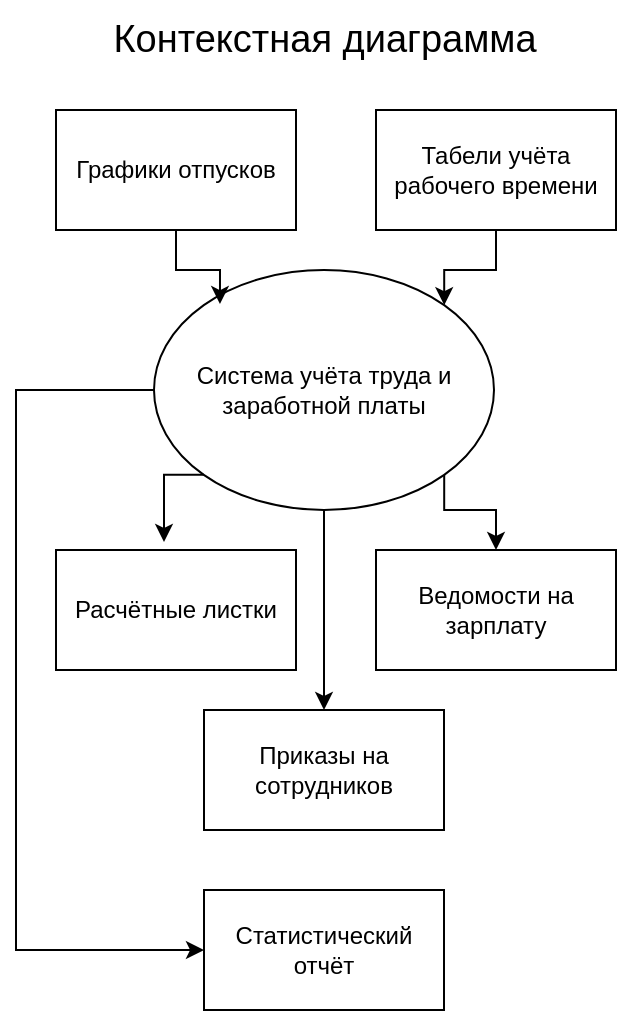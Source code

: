 <mxfile version="24.9.2" pages="2">
  <diagram name="Страница — 1" id="cmvQJdmaagYAiJTlneyO">
    <mxGraphModel dx="301" dy="463" grid="1" gridSize="10" guides="1" tooltips="1" connect="1" arrows="1" fold="1" page="1" pageScale="1" pageWidth="827" pageHeight="1169" math="0" shadow="0">
      <root>
        <mxCell id="0" />
        <mxCell id="1" parent="0" />
        <mxCell id="ji0xQPcRfm0lryr_6z-F-15" style="edgeStyle=orthogonalEdgeStyle;rounded=0;orthogonalLoop=1;jettySize=auto;html=1;exitX=1;exitY=0;exitDx=0;exitDy=0;entryX=0.5;entryY=0;entryDx=0;entryDy=0;" edge="1" parent="1" source="ji0xQPcRfm0lryr_6z-F-2" target="ji0xQPcRfm0lryr_6z-F-7">
          <mxGeometry relative="1" as="geometry">
            <Array as="points">
              <mxPoint x="474" y="280" />
              <mxPoint x="500" y="280" />
            </Array>
          </mxGeometry>
        </mxCell>
        <mxCell id="ji0xQPcRfm0lryr_6z-F-16" style="edgeStyle=orthogonalEdgeStyle;rounded=0;orthogonalLoop=1;jettySize=auto;html=1;exitX=1;exitY=0.5;exitDx=0;exitDy=0;entryX=0.5;entryY=0;entryDx=0;entryDy=0;" edge="1" parent="1" source="ji0xQPcRfm0lryr_6z-F-2" target="ji0xQPcRfm0lryr_6z-F-5">
          <mxGeometry relative="1" as="geometry" />
        </mxCell>
        <mxCell id="ji0xQPcRfm0lryr_6z-F-17" style="edgeStyle=orthogonalEdgeStyle;rounded=0;orthogonalLoop=1;jettySize=auto;html=1;exitX=0.5;exitY=1;exitDx=0;exitDy=0;entryX=0;entryY=0.5;entryDx=0;entryDy=0;" edge="1" parent="1" source="ji0xQPcRfm0lryr_6z-F-2" target="ji0xQPcRfm0lryr_6z-F-8">
          <mxGeometry relative="1" as="geometry">
            <mxPoint x="250" y="500" as="targetPoint" />
            <Array as="points">
              <mxPoint x="260" y="220" />
              <mxPoint x="260" y="500" />
            </Array>
          </mxGeometry>
        </mxCell>
        <mxCell id="ji0xQPcRfm0lryr_6z-F-2" value="Система учёта труда и заработной платы" style="ellipse;whiteSpace=wrap;html=1;direction=south;" vertex="1" parent="1">
          <mxGeometry x="329" y="160" width="170" height="120" as="geometry" />
        </mxCell>
        <mxCell id="ji0xQPcRfm0lryr_6z-F-3" value="Графики отпусков" style="rounded=0;whiteSpace=wrap;html=1;" vertex="1" parent="1">
          <mxGeometry x="280" y="80" width="120" height="60" as="geometry" />
        </mxCell>
        <mxCell id="ji0xQPcRfm0lryr_6z-F-13" style="edgeStyle=orthogonalEdgeStyle;rounded=0;orthogonalLoop=1;jettySize=auto;html=1;exitX=0.5;exitY=1;exitDx=0;exitDy=0;entryX=0;entryY=0;entryDx=0;entryDy=0;" edge="1" parent="1" source="ji0xQPcRfm0lryr_6z-F-4" target="ji0xQPcRfm0lryr_6z-F-2">
          <mxGeometry relative="1" as="geometry" />
        </mxCell>
        <mxCell id="ji0xQPcRfm0lryr_6z-F-4" value="Табели учёта рабочего времени" style="rounded=0;whiteSpace=wrap;html=1;" vertex="1" parent="1">
          <mxGeometry x="440" y="80" width="120" height="60" as="geometry" />
        </mxCell>
        <mxCell id="ji0xQPcRfm0lryr_6z-F-5" value="Приказы на сотрудников" style="rounded=0;whiteSpace=wrap;html=1;" vertex="1" parent="1">
          <mxGeometry x="354" y="380" width="120" height="60" as="geometry" />
        </mxCell>
        <mxCell id="ji0xQPcRfm0lryr_6z-F-6" value="Расчётные листки" style="rounded=0;whiteSpace=wrap;html=1;" vertex="1" parent="1">
          <mxGeometry x="280" y="300" width="120" height="60" as="geometry" />
        </mxCell>
        <mxCell id="ji0xQPcRfm0lryr_6z-F-7" value="Ведомости на зарплату" style="rounded=0;whiteSpace=wrap;html=1;" vertex="1" parent="1">
          <mxGeometry x="440" y="300" width="120" height="60" as="geometry" />
        </mxCell>
        <mxCell id="ji0xQPcRfm0lryr_6z-F-8" value="Статистический отчёт" style="rounded=0;whiteSpace=wrap;html=1;" vertex="1" parent="1">
          <mxGeometry x="354" y="470" width="120" height="60" as="geometry" />
        </mxCell>
        <mxCell id="ji0xQPcRfm0lryr_6z-F-12" style="edgeStyle=orthogonalEdgeStyle;rounded=0;orthogonalLoop=1;jettySize=auto;html=1;exitX=0.5;exitY=1;exitDx=0;exitDy=0;entryX=0.142;entryY=0.806;entryDx=0;entryDy=0;entryPerimeter=0;" edge="1" parent="1" source="ji0xQPcRfm0lryr_6z-F-3" target="ji0xQPcRfm0lryr_6z-F-2">
          <mxGeometry relative="1" as="geometry" />
        </mxCell>
        <mxCell id="ji0xQPcRfm0lryr_6z-F-14" style="edgeStyle=orthogonalEdgeStyle;rounded=0;orthogonalLoop=1;jettySize=auto;html=1;exitX=1;exitY=1;exitDx=0;exitDy=0;entryX=0.45;entryY=-0.067;entryDx=0;entryDy=0;entryPerimeter=0;" edge="1" parent="1" source="ji0xQPcRfm0lryr_6z-F-2" target="ji0xQPcRfm0lryr_6z-F-6">
          <mxGeometry relative="1" as="geometry" />
        </mxCell>
        <mxCell id="3Admwd9d9p2axt_haMVB-1" value="Контекстная диаграмма" style="text;html=1;align=center;verticalAlign=middle;resizable=0;points=[];autosize=1;strokeColor=none;fillColor=none;fontSize=19;" vertex="1" parent="1">
          <mxGeometry x="294" y="25" width="240" height="40" as="geometry" />
        </mxCell>
      </root>
    </mxGraphModel>
  </diagram>
  <diagram id="TAhJQmxD6pszIAYlEr8X" name="Страница — 2">
    <mxGraphModel dx="1813" dy="1640" grid="1" gridSize="10" guides="1" tooltips="1" connect="1" arrows="1" fold="1" page="1" pageScale="1" pageWidth="827" pageHeight="1169" math="0" shadow="0">
      <root>
        <mxCell id="0" />
        <mxCell id="1" parent="0" />
        <mxCell id="X0BmPK3t-JX5Pm2YaTea-15" style="edgeStyle=orthogonalEdgeStyle;rounded=0;orthogonalLoop=1;jettySize=auto;html=1;exitX=1;exitY=0.5;exitDx=0;exitDy=0;entryX=0;entryY=0.5;entryDx=0;entryDy=0;" edge="1" parent="1" source="AEFc-2XpGF1d4ijn9All-1" target="X0BmPK3t-JX5Pm2YaTea-7">
          <mxGeometry relative="1" as="geometry" />
        </mxCell>
        <mxCell id="X0BmPK3t-JX5Pm2YaTea-22" style="edgeStyle=orthogonalEdgeStyle;rounded=0;orthogonalLoop=1;jettySize=auto;html=1;exitX=0.5;exitY=1;exitDx=0;exitDy=0;entryX=0.5;entryY=0;entryDx=0;entryDy=0;" edge="1" parent="1" source="AEFc-2XpGF1d4ijn9All-1" target="X0BmPK3t-JX5Pm2YaTea-10">
          <mxGeometry relative="1" as="geometry" />
        </mxCell>
        <mxCell id="AEFc-2XpGF1d4ijn9All-1" value="Отдел кадров" style="ellipse;whiteSpace=wrap;html=1;" vertex="1" parent="1">
          <mxGeometry x="-80" y="50" width="120" height="80" as="geometry" />
        </mxCell>
        <mxCell id="X0BmPK3t-JX5Pm2YaTea-17" style="edgeStyle=orthogonalEdgeStyle;rounded=0;orthogonalLoop=1;jettySize=auto;html=1;exitX=0;exitY=1;exitDx=0;exitDy=0;entryX=0.5;entryY=0;entryDx=0;entryDy=0;" edge="1" parent="1" source="AEFc-2XpGF1d4ijn9All-2" target="X0BmPK3t-JX5Pm2YaTea-8">
          <mxGeometry relative="1" as="geometry">
            <Array as="points">
              <mxPoint x="308" y="130" />
              <mxPoint x="260" y="130" />
            </Array>
          </mxGeometry>
        </mxCell>
        <mxCell id="X0BmPK3t-JX5Pm2YaTea-19" style="edgeStyle=orthogonalEdgeStyle;rounded=0;orthogonalLoop=1;jettySize=auto;html=1;exitX=1;exitY=1;exitDx=0;exitDy=0;entryX=0.5;entryY=0;entryDx=0;entryDy=0;" edge="1" parent="1" source="AEFc-2XpGF1d4ijn9All-2" target="X0BmPK3t-JX5Pm2YaTea-9">
          <mxGeometry relative="1" as="geometry">
            <Array as="points">
              <mxPoint x="392" y="130" />
              <mxPoint x="440" y="130" />
            </Array>
          </mxGeometry>
        </mxCell>
        <mxCell id="AEFc-2XpGF1d4ijn9All-2" value="Бухгалтерия" style="ellipse;whiteSpace=wrap;html=1;" vertex="1" parent="1">
          <mxGeometry x="290" y="50" width="120" height="80" as="geometry" />
        </mxCell>
        <mxCell id="AEFc-2XpGF1d4ijn9All-3" value="Касса" style="ellipse;whiteSpace=wrap;html=1;" vertex="1" parent="1">
          <mxGeometry x="100" y="240" width="120" height="80" as="geometry" />
        </mxCell>
        <mxCell id="X0BmPK3t-JX5Pm2YaTea-13" style="edgeStyle=orthogonalEdgeStyle;rounded=0;orthogonalLoop=1;jettySize=auto;html=1;exitX=0.5;exitY=1;exitDx=0;exitDy=0;entryX=0.5;entryY=0;entryDx=0;entryDy=0;" edge="1" parent="1" source="X0BmPK3t-JX5Pm2YaTea-4" target="AEFc-2XpGF1d4ijn9All-1">
          <mxGeometry relative="1" as="geometry" />
        </mxCell>
        <mxCell id="X0BmPK3t-JX5Pm2YaTea-4" value="Графики отпусков" style="rounded=0;whiteSpace=wrap;html=1;" vertex="1" parent="1">
          <mxGeometry x="30" y="-50" width="120" height="60" as="geometry" />
        </mxCell>
        <mxCell id="X0BmPK3t-JX5Pm2YaTea-14" style="edgeStyle=orthogonalEdgeStyle;rounded=0;orthogonalLoop=1;jettySize=auto;html=1;exitX=0.5;exitY=1;exitDx=0;exitDy=0;entryX=0.5;entryY=0;entryDx=0;entryDy=0;" edge="1" parent="1" source="X0BmPK3t-JX5Pm2YaTea-6" target="AEFc-2XpGF1d4ijn9All-2">
          <mxGeometry relative="1" as="geometry" />
        </mxCell>
        <mxCell id="X0BmPK3t-JX5Pm2YaTea-6" value="Табели учёта рабочего времени" style="rounded=0;whiteSpace=wrap;html=1;" vertex="1" parent="1">
          <mxGeometry x="180" y="-50" width="120" height="60" as="geometry" />
        </mxCell>
        <mxCell id="X0BmPK3t-JX5Pm2YaTea-16" value="" style="edgeStyle=orthogonalEdgeStyle;rounded=0;orthogonalLoop=1;jettySize=auto;html=1;" edge="1" parent="1" source="X0BmPK3t-JX5Pm2YaTea-7" target="AEFc-2XpGF1d4ijn9All-2">
          <mxGeometry relative="1" as="geometry" />
        </mxCell>
        <mxCell id="X0BmPK3t-JX5Pm2YaTea-7" value="Приказы на сотрудников" style="rounded=0;whiteSpace=wrap;html=1;" vertex="1" parent="1">
          <mxGeometry x="100" y="60" width="120" height="60" as="geometry" />
        </mxCell>
        <mxCell id="X0BmPK3t-JX5Pm2YaTea-20" style="edgeStyle=orthogonalEdgeStyle;rounded=0;orthogonalLoop=1;jettySize=auto;html=1;exitX=0.5;exitY=1;exitDx=0;exitDy=0;entryX=1;entryY=0;entryDx=0;entryDy=0;" edge="1" parent="1" source="X0BmPK3t-JX5Pm2YaTea-8" target="AEFc-2XpGF1d4ijn9All-3">
          <mxGeometry relative="1" as="geometry" />
        </mxCell>
        <mxCell id="X0BmPK3t-JX5Pm2YaTea-8" value="Расчётные листки" style="rounded=0;whiteSpace=wrap;html=1;" vertex="1" parent="1">
          <mxGeometry x="200" y="150" width="120" height="60" as="geometry" />
        </mxCell>
        <mxCell id="X0BmPK3t-JX5Pm2YaTea-21" style="edgeStyle=orthogonalEdgeStyle;rounded=0;orthogonalLoop=1;jettySize=auto;html=1;exitX=0.5;exitY=1;exitDx=0;exitDy=0;entryX=1;entryY=0.5;entryDx=0;entryDy=0;" edge="1" parent="1" source="X0BmPK3t-JX5Pm2YaTea-9" target="AEFc-2XpGF1d4ijn9All-3">
          <mxGeometry relative="1" as="geometry" />
        </mxCell>
        <mxCell id="X0BmPK3t-JX5Pm2YaTea-9" value="Ведомости на зарплату" style="rounded=0;whiteSpace=wrap;html=1;" vertex="1" parent="1">
          <mxGeometry x="380" y="150" width="120" height="60" as="geometry" />
        </mxCell>
        <mxCell id="X0BmPK3t-JX5Pm2YaTea-10" value="Статистический отчёт" style="rounded=0;whiteSpace=wrap;html=1;" vertex="1" parent="1">
          <mxGeometry x="-60" y="150" width="120" height="60" as="geometry" />
        </mxCell>
      </root>
    </mxGraphModel>
  </diagram>
</mxfile>
